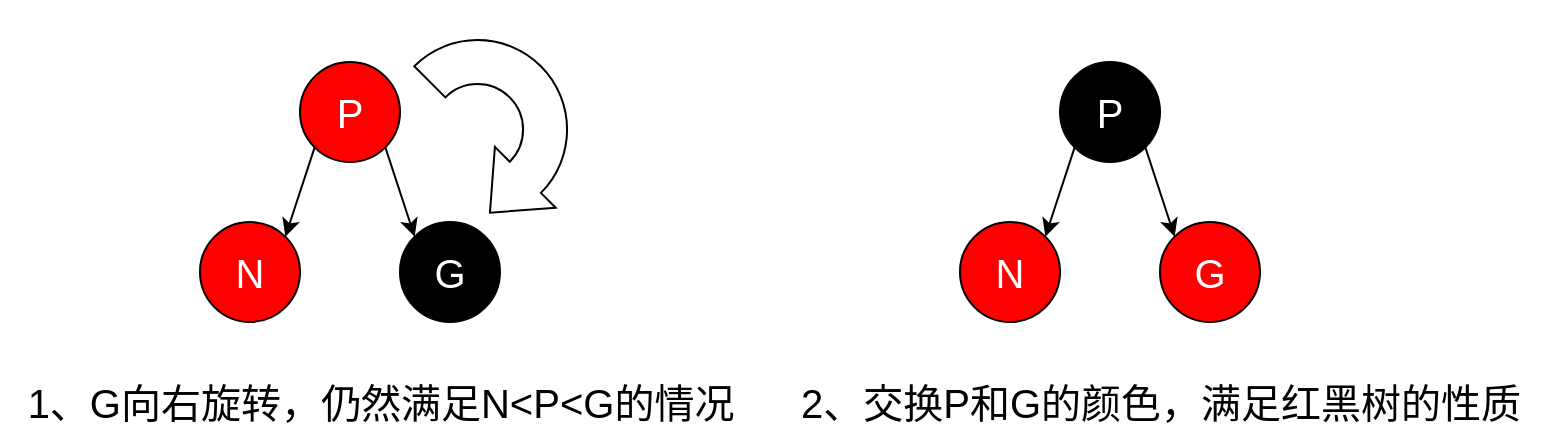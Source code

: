 <mxfile version="20.4.0" type="device"><diagram id="R-cHSDtUfPkVtpVSe-z4" name="Page-1"><mxGraphModel dx="1422" dy="705" grid="1" gridSize="10" guides="1" tooltips="1" connect="1" arrows="1" fold="1" page="1" pageScale="1" pageWidth="850" pageHeight="1100" math="0" shadow="0"><root><mxCell id="0"/><mxCell id="1" parent="0"/><mxCell id="Pw_AgTfwArUfPXs08USN-11" style="edgeStyle=none;rounded=0;orthogonalLoop=1;jettySize=auto;html=1;exitX=0;exitY=1;exitDx=0;exitDy=0;entryX=1;entryY=0;entryDx=0;entryDy=0;fontSize=20;fontColor=#000000;" parent="1" source="Pw_AgTfwArUfPXs08USN-1" target="Pw_AgTfwArUfPXs08USN-10" edge="1"><mxGeometry relative="1" as="geometry"/></mxCell><mxCell id="pwdGCoLKwOqA809SYNpn-11" style="edgeStyle=none;rounded=0;orthogonalLoop=1;jettySize=auto;html=1;exitX=1;exitY=1;exitDx=0;exitDy=0;entryX=0;entryY=0;entryDx=0;entryDy=0;fontSize=20;fontColor=#000000;" edge="1" parent="1" source="Pw_AgTfwArUfPXs08USN-1" target="Pw_AgTfwArUfPXs08USN-12"><mxGeometry relative="1" as="geometry"/></mxCell><mxCell id="Pw_AgTfwArUfPXs08USN-1" value="&lt;font color=&quot;#ffffff&quot; style=&quot;font-size: 20px;&quot;&gt;P&lt;/font&gt;" style="ellipse;whiteSpace=wrap;html=1;aspect=fixed;fillColor=#FF0000;" parent="1" vertex="1"><mxGeometry x="310" y="200" width="50" height="50" as="geometry"/></mxCell><mxCell id="Pw_AgTfwArUfPXs08USN-10" value="&lt;font color=&quot;#ffffff&quot;&gt;&lt;span style=&quot;font-size: 20px;&quot;&gt;N&lt;/span&gt;&lt;/font&gt;" style="ellipse;whiteSpace=wrap;html=1;aspect=fixed;fillColor=#FF0000;" parent="1" vertex="1"><mxGeometry x="260" y="280" width="50" height="50" as="geometry"/></mxCell><mxCell id="Pw_AgTfwArUfPXs08USN-12" value="&lt;font style=&quot;font-size: 20px;&quot; color=&quot;#ffffff&quot;&gt;G&lt;/font&gt;" style="ellipse;whiteSpace=wrap;html=1;aspect=fixed;fillColor=#000000;" parent="1" vertex="1"><mxGeometry x="360" y="280" width="50" height="50" as="geometry"/></mxCell><mxCell id="pwdGCoLKwOqA809SYNpn-9" value="&lt;font color=&quot;#000000&quot;&gt;1、G向右旋转，仍然满足N&amp;lt;P&amp;lt;G的情况&lt;/font&gt;" style="text;html=1;resizable=0;autosize=1;align=center;verticalAlign=middle;points=[];fillColor=none;strokeColor=none;rounded=0;dashed=1;fontSize=20;fontColor=#FFFFFF;" vertex="1" parent="1"><mxGeometry x="160" y="350" width="380" height="40" as="geometry"/></mxCell><mxCell id="pwdGCoLKwOqA809SYNpn-14" value="" style="html=1;shadow=0;dashed=0;align=center;verticalAlign=middle;shape=mxgraph.arrows2.uTurnArrow;dy=11;arrowHead=43;dx2=25;fontSize=20;fontColor=#000000;fillColor=#FFFFFF;rotation=135;" vertex="1" parent="1"><mxGeometry x="400" y="170" width="40" height="100" as="geometry"/></mxCell><mxCell id="pwdGCoLKwOqA809SYNpn-15" style="edgeStyle=none;rounded=0;orthogonalLoop=1;jettySize=auto;html=1;exitX=0;exitY=1;exitDx=0;exitDy=0;entryX=1;entryY=0;entryDx=0;entryDy=0;fontSize=20;fontColor=#000000;" edge="1" parent="1" source="pwdGCoLKwOqA809SYNpn-17" target="pwdGCoLKwOqA809SYNpn-18"><mxGeometry relative="1" as="geometry"/></mxCell><mxCell id="pwdGCoLKwOqA809SYNpn-16" style="edgeStyle=none;rounded=0;orthogonalLoop=1;jettySize=auto;html=1;exitX=1;exitY=1;exitDx=0;exitDy=0;entryX=0;entryY=0;entryDx=0;entryDy=0;fontSize=20;fontColor=#000000;" edge="1" parent="1" source="pwdGCoLKwOqA809SYNpn-17" target="pwdGCoLKwOqA809SYNpn-19"><mxGeometry relative="1" as="geometry"/></mxCell><mxCell id="pwdGCoLKwOqA809SYNpn-17" value="&lt;font color=&quot;#ffffff&quot; style=&quot;font-size: 20px;&quot;&gt;P&lt;/font&gt;" style="ellipse;whiteSpace=wrap;html=1;aspect=fixed;fillColor=#000000;" vertex="1" parent="1"><mxGeometry x="690" y="200" width="50" height="50" as="geometry"/></mxCell><mxCell id="pwdGCoLKwOqA809SYNpn-18" value="&lt;font color=&quot;#ffffff&quot;&gt;&lt;span style=&quot;font-size: 20px;&quot;&gt;N&lt;/span&gt;&lt;/font&gt;" style="ellipse;whiteSpace=wrap;html=1;aspect=fixed;fillColor=#FF0000;" vertex="1" parent="1"><mxGeometry x="640" y="280" width="50" height="50" as="geometry"/></mxCell><mxCell id="pwdGCoLKwOqA809SYNpn-19" value="&lt;font style=&quot;font-size: 20px;&quot; color=&quot;#ffffff&quot;&gt;G&lt;/font&gt;" style="ellipse;whiteSpace=wrap;html=1;aspect=fixed;fillColor=#FF0000;" vertex="1" parent="1"><mxGeometry x="740" y="280" width="50" height="50" as="geometry"/></mxCell><mxCell id="pwdGCoLKwOqA809SYNpn-20" value="&lt;font color=&quot;#000000&quot;&gt;2、交换P和G的颜色，满足红黑树的性质&lt;/font&gt;" style="text;html=1;resizable=0;autosize=1;align=center;verticalAlign=middle;points=[];fillColor=none;strokeColor=none;rounded=0;dashed=1;fontSize=20;fontColor=#FFFFFF;" vertex="1" parent="1"><mxGeometry x="550" y="350" width="380" height="40" as="geometry"/></mxCell></root></mxGraphModel></diagram></mxfile>